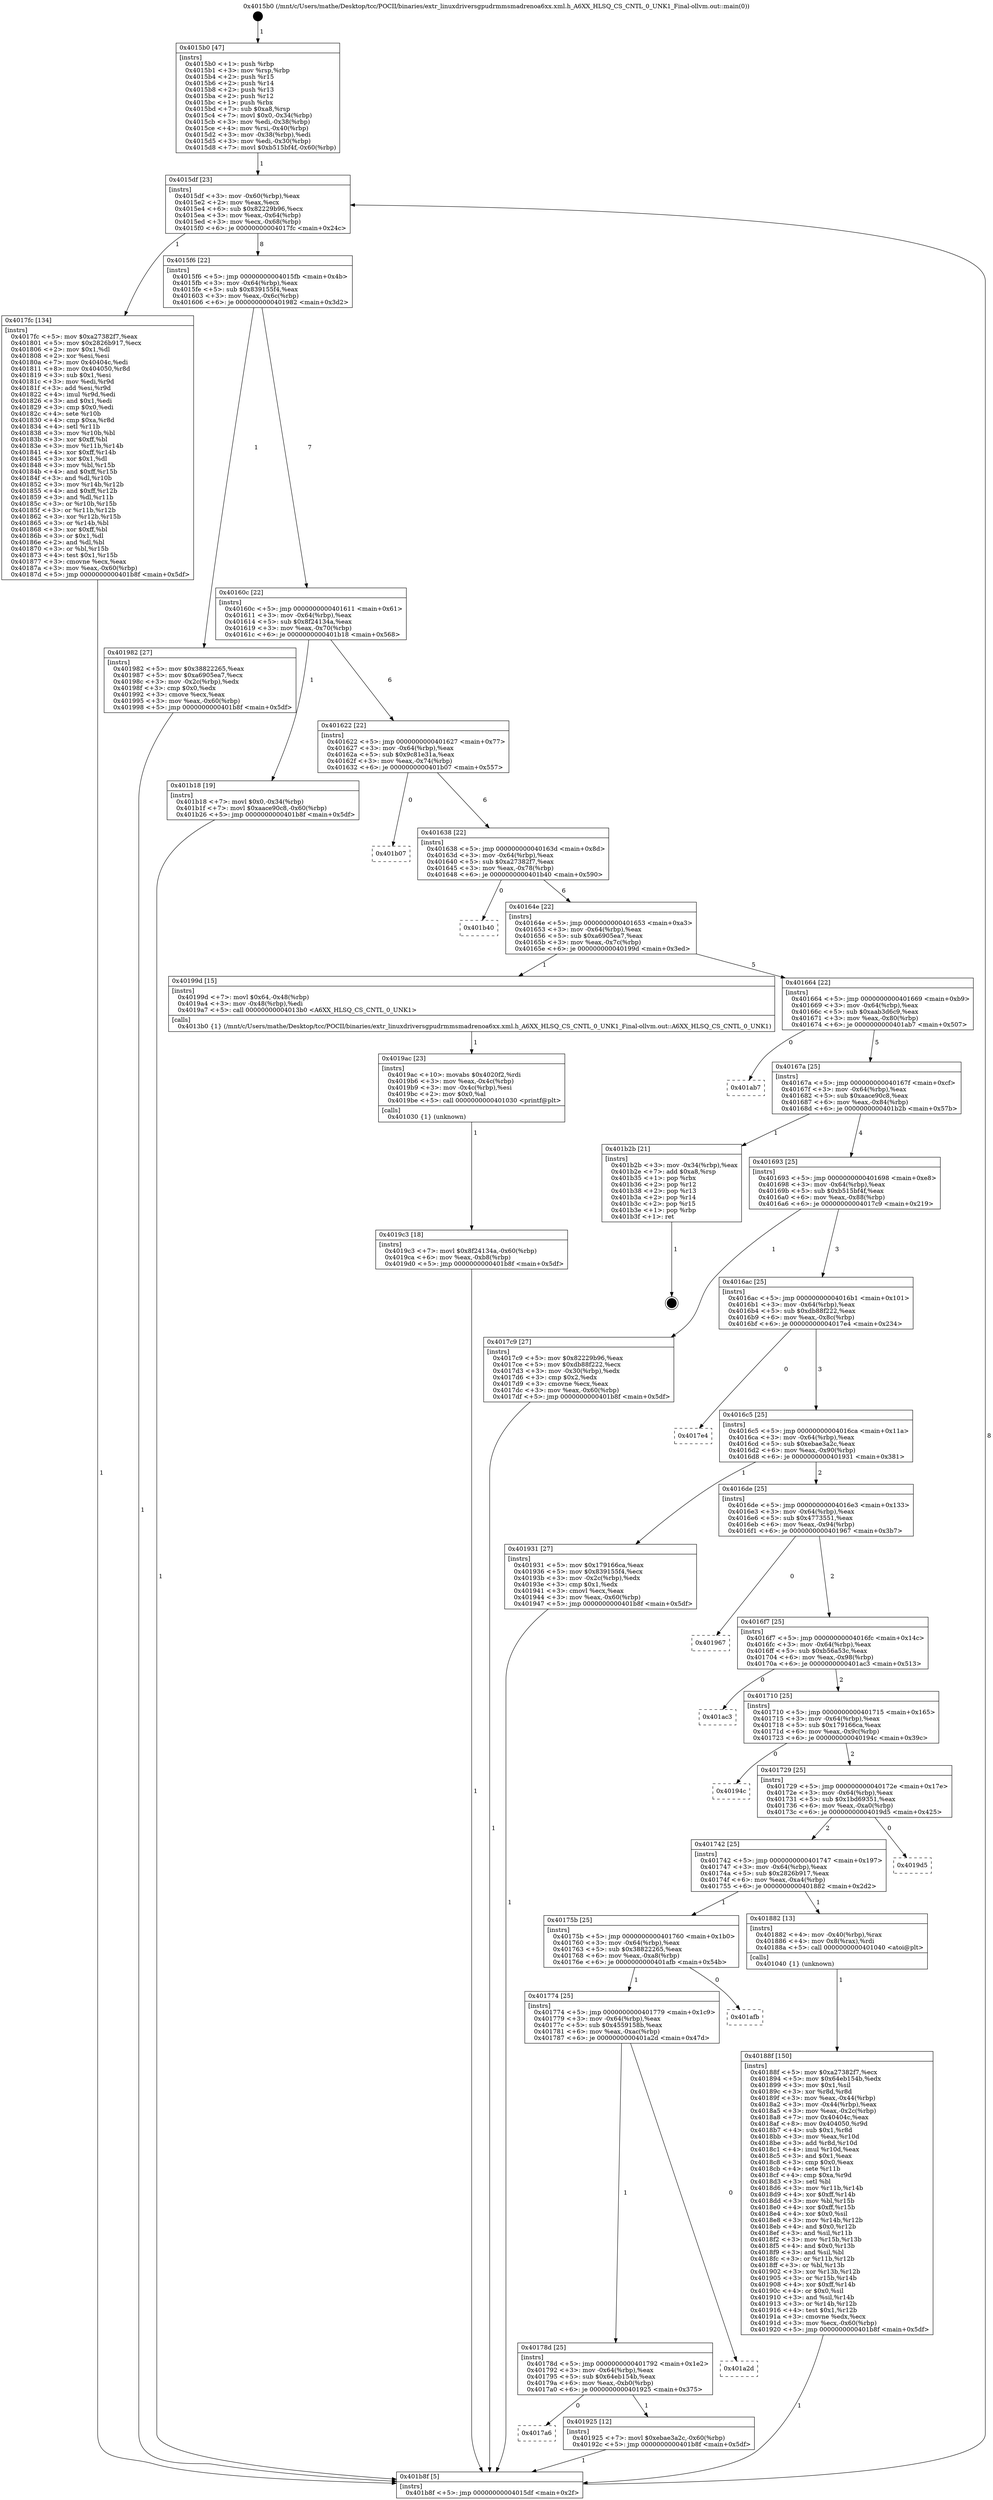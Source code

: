 digraph "0x4015b0" {
  label = "0x4015b0 (/mnt/c/Users/mathe/Desktop/tcc/POCII/binaries/extr_linuxdriversgpudrmmsmadrenoa6xx.xml.h_A6XX_HLSQ_CS_CNTL_0_UNK1_Final-ollvm.out::main(0))"
  labelloc = "t"
  node[shape=record]

  Entry [label="",width=0.3,height=0.3,shape=circle,fillcolor=black,style=filled]
  "0x4015df" [label="{
     0x4015df [23]\l
     | [instrs]\l
     &nbsp;&nbsp;0x4015df \<+3\>: mov -0x60(%rbp),%eax\l
     &nbsp;&nbsp;0x4015e2 \<+2\>: mov %eax,%ecx\l
     &nbsp;&nbsp;0x4015e4 \<+6\>: sub $0x82229b96,%ecx\l
     &nbsp;&nbsp;0x4015ea \<+3\>: mov %eax,-0x64(%rbp)\l
     &nbsp;&nbsp;0x4015ed \<+3\>: mov %ecx,-0x68(%rbp)\l
     &nbsp;&nbsp;0x4015f0 \<+6\>: je 00000000004017fc \<main+0x24c\>\l
  }"]
  "0x4017fc" [label="{
     0x4017fc [134]\l
     | [instrs]\l
     &nbsp;&nbsp;0x4017fc \<+5\>: mov $0xa27382f7,%eax\l
     &nbsp;&nbsp;0x401801 \<+5\>: mov $0x2826b917,%ecx\l
     &nbsp;&nbsp;0x401806 \<+2\>: mov $0x1,%dl\l
     &nbsp;&nbsp;0x401808 \<+2\>: xor %esi,%esi\l
     &nbsp;&nbsp;0x40180a \<+7\>: mov 0x40404c,%edi\l
     &nbsp;&nbsp;0x401811 \<+8\>: mov 0x404050,%r8d\l
     &nbsp;&nbsp;0x401819 \<+3\>: sub $0x1,%esi\l
     &nbsp;&nbsp;0x40181c \<+3\>: mov %edi,%r9d\l
     &nbsp;&nbsp;0x40181f \<+3\>: add %esi,%r9d\l
     &nbsp;&nbsp;0x401822 \<+4\>: imul %r9d,%edi\l
     &nbsp;&nbsp;0x401826 \<+3\>: and $0x1,%edi\l
     &nbsp;&nbsp;0x401829 \<+3\>: cmp $0x0,%edi\l
     &nbsp;&nbsp;0x40182c \<+4\>: sete %r10b\l
     &nbsp;&nbsp;0x401830 \<+4\>: cmp $0xa,%r8d\l
     &nbsp;&nbsp;0x401834 \<+4\>: setl %r11b\l
     &nbsp;&nbsp;0x401838 \<+3\>: mov %r10b,%bl\l
     &nbsp;&nbsp;0x40183b \<+3\>: xor $0xff,%bl\l
     &nbsp;&nbsp;0x40183e \<+3\>: mov %r11b,%r14b\l
     &nbsp;&nbsp;0x401841 \<+4\>: xor $0xff,%r14b\l
     &nbsp;&nbsp;0x401845 \<+3\>: xor $0x1,%dl\l
     &nbsp;&nbsp;0x401848 \<+3\>: mov %bl,%r15b\l
     &nbsp;&nbsp;0x40184b \<+4\>: and $0xff,%r15b\l
     &nbsp;&nbsp;0x40184f \<+3\>: and %dl,%r10b\l
     &nbsp;&nbsp;0x401852 \<+3\>: mov %r14b,%r12b\l
     &nbsp;&nbsp;0x401855 \<+4\>: and $0xff,%r12b\l
     &nbsp;&nbsp;0x401859 \<+3\>: and %dl,%r11b\l
     &nbsp;&nbsp;0x40185c \<+3\>: or %r10b,%r15b\l
     &nbsp;&nbsp;0x40185f \<+3\>: or %r11b,%r12b\l
     &nbsp;&nbsp;0x401862 \<+3\>: xor %r12b,%r15b\l
     &nbsp;&nbsp;0x401865 \<+3\>: or %r14b,%bl\l
     &nbsp;&nbsp;0x401868 \<+3\>: xor $0xff,%bl\l
     &nbsp;&nbsp;0x40186b \<+3\>: or $0x1,%dl\l
     &nbsp;&nbsp;0x40186e \<+2\>: and %dl,%bl\l
     &nbsp;&nbsp;0x401870 \<+3\>: or %bl,%r15b\l
     &nbsp;&nbsp;0x401873 \<+4\>: test $0x1,%r15b\l
     &nbsp;&nbsp;0x401877 \<+3\>: cmovne %ecx,%eax\l
     &nbsp;&nbsp;0x40187a \<+3\>: mov %eax,-0x60(%rbp)\l
     &nbsp;&nbsp;0x40187d \<+5\>: jmp 0000000000401b8f \<main+0x5df\>\l
  }"]
  "0x4015f6" [label="{
     0x4015f6 [22]\l
     | [instrs]\l
     &nbsp;&nbsp;0x4015f6 \<+5\>: jmp 00000000004015fb \<main+0x4b\>\l
     &nbsp;&nbsp;0x4015fb \<+3\>: mov -0x64(%rbp),%eax\l
     &nbsp;&nbsp;0x4015fe \<+5\>: sub $0x839155f4,%eax\l
     &nbsp;&nbsp;0x401603 \<+3\>: mov %eax,-0x6c(%rbp)\l
     &nbsp;&nbsp;0x401606 \<+6\>: je 0000000000401982 \<main+0x3d2\>\l
  }"]
  Exit [label="",width=0.3,height=0.3,shape=circle,fillcolor=black,style=filled,peripheries=2]
  "0x401982" [label="{
     0x401982 [27]\l
     | [instrs]\l
     &nbsp;&nbsp;0x401982 \<+5\>: mov $0x38822265,%eax\l
     &nbsp;&nbsp;0x401987 \<+5\>: mov $0xa6905ea7,%ecx\l
     &nbsp;&nbsp;0x40198c \<+3\>: mov -0x2c(%rbp),%edx\l
     &nbsp;&nbsp;0x40198f \<+3\>: cmp $0x0,%edx\l
     &nbsp;&nbsp;0x401992 \<+3\>: cmove %ecx,%eax\l
     &nbsp;&nbsp;0x401995 \<+3\>: mov %eax,-0x60(%rbp)\l
     &nbsp;&nbsp;0x401998 \<+5\>: jmp 0000000000401b8f \<main+0x5df\>\l
  }"]
  "0x40160c" [label="{
     0x40160c [22]\l
     | [instrs]\l
     &nbsp;&nbsp;0x40160c \<+5\>: jmp 0000000000401611 \<main+0x61\>\l
     &nbsp;&nbsp;0x401611 \<+3\>: mov -0x64(%rbp),%eax\l
     &nbsp;&nbsp;0x401614 \<+5\>: sub $0x8f24134a,%eax\l
     &nbsp;&nbsp;0x401619 \<+3\>: mov %eax,-0x70(%rbp)\l
     &nbsp;&nbsp;0x40161c \<+6\>: je 0000000000401b18 \<main+0x568\>\l
  }"]
  "0x4019c3" [label="{
     0x4019c3 [18]\l
     | [instrs]\l
     &nbsp;&nbsp;0x4019c3 \<+7\>: movl $0x8f24134a,-0x60(%rbp)\l
     &nbsp;&nbsp;0x4019ca \<+6\>: mov %eax,-0xb8(%rbp)\l
     &nbsp;&nbsp;0x4019d0 \<+5\>: jmp 0000000000401b8f \<main+0x5df\>\l
  }"]
  "0x401b18" [label="{
     0x401b18 [19]\l
     | [instrs]\l
     &nbsp;&nbsp;0x401b18 \<+7\>: movl $0x0,-0x34(%rbp)\l
     &nbsp;&nbsp;0x401b1f \<+7\>: movl $0xaace90c8,-0x60(%rbp)\l
     &nbsp;&nbsp;0x401b26 \<+5\>: jmp 0000000000401b8f \<main+0x5df\>\l
  }"]
  "0x401622" [label="{
     0x401622 [22]\l
     | [instrs]\l
     &nbsp;&nbsp;0x401622 \<+5\>: jmp 0000000000401627 \<main+0x77\>\l
     &nbsp;&nbsp;0x401627 \<+3\>: mov -0x64(%rbp),%eax\l
     &nbsp;&nbsp;0x40162a \<+5\>: sub $0x9c81e31a,%eax\l
     &nbsp;&nbsp;0x40162f \<+3\>: mov %eax,-0x74(%rbp)\l
     &nbsp;&nbsp;0x401632 \<+6\>: je 0000000000401b07 \<main+0x557\>\l
  }"]
  "0x4019ac" [label="{
     0x4019ac [23]\l
     | [instrs]\l
     &nbsp;&nbsp;0x4019ac \<+10\>: movabs $0x4020f2,%rdi\l
     &nbsp;&nbsp;0x4019b6 \<+3\>: mov %eax,-0x4c(%rbp)\l
     &nbsp;&nbsp;0x4019b9 \<+3\>: mov -0x4c(%rbp),%esi\l
     &nbsp;&nbsp;0x4019bc \<+2\>: mov $0x0,%al\l
     &nbsp;&nbsp;0x4019be \<+5\>: call 0000000000401030 \<printf@plt\>\l
     | [calls]\l
     &nbsp;&nbsp;0x401030 \{1\} (unknown)\l
  }"]
  "0x401b07" [label="{
     0x401b07\l
  }", style=dashed]
  "0x401638" [label="{
     0x401638 [22]\l
     | [instrs]\l
     &nbsp;&nbsp;0x401638 \<+5\>: jmp 000000000040163d \<main+0x8d\>\l
     &nbsp;&nbsp;0x40163d \<+3\>: mov -0x64(%rbp),%eax\l
     &nbsp;&nbsp;0x401640 \<+5\>: sub $0xa27382f7,%eax\l
     &nbsp;&nbsp;0x401645 \<+3\>: mov %eax,-0x78(%rbp)\l
     &nbsp;&nbsp;0x401648 \<+6\>: je 0000000000401b40 \<main+0x590\>\l
  }"]
  "0x4017a6" [label="{
     0x4017a6\l
  }", style=dashed]
  "0x401b40" [label="{
     0x401b40\l
  }", style=dashed]
  "0x40164e" [label="{
     0x40164e [22]\l
     | [instrs]\l
     &nbsp;&nbsp;0x40164e \<+5\>: jmp 0000000000401653 \<main+0xa3\>\l
     &nbsp;&nbsp;0x401653 \<+3\>: mov -0x64(%rbp),%eax\l
     &nbsp;&nbsp;0x401656 \<+5\>: sub $0xa6905ea7,%eax\l
     &nbsp;&nbsp;0x40165b \<+3\>: mov %eax,-0x7c(%rbp)\l
     &nbsp;&nbsp;0x40165e \<+6\>: je 000000000040199d \<main+0x3ed\>\l
  }"]
  "0x401925" [label="{
     0x401925 [12]\l
     | [instrs]\l
     &nbsp;&nbsp;0x401925 \<+7\>: movl $0xebae3a2c,-0x60(%rbp)\l
     &nbsp;&nbsp;0x40192c \<+5\>: jmp 0000000000401b8f \<main+0x5df\>\l
  }"]
  "0x40199d" [label="{
     0x40199d [15]\l
     | [instrs]\l
     &nbsp;&nbsp;0x40199d \<+7\>: movl $0x64,-0x48(%rbp)\l
     &nbsp;&nbsp;0x4019a4 \<+3\>: mov -0x48(%rbp),%edi\l
     &nbsp;&nbsp;0x4019a7 \<+5\>: call 00000000004013b0 \<A6XX_HLSQ_CS_CNTL_0_UNK1\>\l
     | [calls]\l
     &nbsp;&nbsp;0x4013b0 \{1\} (/mnt/c/Users/mathe/Desktop/tcc/POCII/binaries/extr_linuxdriversgpudrmmsmadrenoa6xx.xml.h_A6XX_HLSQ_CS_CNTL_0_UNK1_Final-ollvm.out::A6XX_HLSQ_CS_CNTL_0_UNK1)\l
  }"]
  "0x401664" [label="{
     0x401664 [22]\l
     | [instrs]\l
     &nbsp;&nbsp;0x401664 \<+5\>: jmp 0000000000401669 \<main+0xb9\>\l
     &nbsp;&nbsp;0x401669 \<+3\>: mov -0x64(%rbp),%eax\l
     &nbsp;&nbsp;0x40166c \<+5\>: sub $0xaab3d6c9,%eax\l
     &nbsp;&nbsp;0x401671 \<+3\>: mov %eax,-0x80(%rbp)\l
     &nbsp;&nbsp;0x401674 \<+6\>: je 0000000000401ab7 \<main+0x507\>\l
  }"]
  "0x40178d" [label="{
     0x40178d [25]\l
     | [instrs]\l
     &nbsp;&nbsp;0x40178d \<+5\>: jmp 0000000000401792 \<main+0x1e2\>\l
     &nbsp;&nbsp;0x401792 \<+3\>: mov -0x64(%rbp),%eax\l
     &nbsp;&nbsp;0x401795 \<+5\>: sub $0x64eb154b,%eax\l
     &nbsp;&nbsp;0x40179a \<+6\>: mov %eax,-0xb0(%rbp)\l
     &nbsp;&nbsp;0x4017a0 \<+6\>: je 0000000000401925 \<main+0x375\>\l
  }"]
  "0x401ab7" [label="{
     0x401ab7\l
  }", style=dashed]
  "0x40167a" [label="{
     0x40167a [25]\l
     | [instrs]\l
     &nbsp;&nbsp;0x40167a \<+5\>: jmp 000000000040167f \<main+0xcf\>\l
     &nbsp;&nbsp;0x40167f \<+3\>: mov -0x64(%rbp),%eax\l
     &nbsp;&nbsp;0x401682 \<+5\>: sub $0xaace90c8,%eax\l
     &nbsp;&nbsp;0x401687 \<+6\>: mov %eax,-0x84(%rbp)\l
     &nbsp;&nbsp;0x40168d \<+6\>: je 0000000000401b2b \<main+0x57b\>\l
  }"]
  "0x401a2d" [label="{
     0x401a2d\l
  }", style=dashed]
  "0x401b2b" [label="{
     0x401b2b [21]\l
     | [instrs]\l
     &nbsp;&nbsp;0x401b2b \<+3\>: mov -0x34(%rbp),%eax\l
     &nbsp;&nbsp;0x401b2e \<+7\>: add $0xa8,%rsp\l
     &nbsp;&nbsp;0x401b35 \<+1\>: pop %rbx\l
     &nbsp;&nbsp;0x401b36 \<+2\>: pop %r12\l
     &nbsp;&nbsp;0x401b38 \<+2\>: pop %r13\l
     &nbsp;&nbsp;0x401b3a \<+2\>: pop %r14\l
     &nbsp;&nbsp;0x401b3c \<+2\>: pop %r15\l
     &nbsp;&nbsp;0x401b3e \<+1\>: pop %rbp\l
     &nbsp;&nbsp;0x401b3f \<+1\>: ret\l
  }"]
  "0x401693" [label="{
     0x401693 [25]\l
     | [instrs]\l
     &nbsp;&nbsp;0x401693 \<+5\>: jmp 0000000000401698 \<main+0xe8\>\l
     &nbsp;&nbsp;0x401698 \<+3\>: mov -0x64(%rbp),%eax\l
     &nbsp;&nbsp;0x40169b \<+5\>: sub $0xb515bf4f,%eax\l
     &nbsp;&nbsp;0x4016a0 \<+6\>: mov %eax,-0x88(%rbp)\l
     &nbsp;&nbsp;0x4016a6 \<+6\>: je 00000000004017c9 \<main+0x219\>\l
  }"]
  "0x401774" [label="{
     0x401774 [25]\l
     | [instrs]\l
     &nbsp;&nbsp;0x401774 \<+5\>: jmp 0000000000401779 \<main+0x1c9\>\l
     &nbsp;&nbsp;0x401779 \<+3\>: mov -0x64(%rbp),%eax\l
     &nbsp;&nbsp;0x40177c \<+5\>: sub $0x4559158b,%eax\l
     &nbsp;&nbsp;0x401781 \<+6\>: mov %eax,-0xac(%rbp)\l
     &nbsp;&nbsp;0x401787 \<+6\>: je 0000000000401a2d \<main+0x47d\>\l
  }"]
  "0x4017c9" [label="{
     0x4017c9 [27]\l
     | [instrs]\l
     &nbsp;&nbsp;0x4017c9 \<+5\>: mov $0x82229b96,%eax\l
     &nbsp;&nbsp;0x4017ce \<+5\>: mov $0xdb88f222,%ecx\l
     &nbsp;&nbsp;0x4017d3 \<+3\>: mov -0x30(%rbp),%edx\l
     &nbsp;&nbsp;0x4017d6 \<+3\>: cmp $0x2,%edx\l
     &nbsp;&nbsp;0x4017d9 \<+3\>: cmovne %ecx,%eax\l
     &nbsp;&nbsp;0x4017dc \<+3\>: mov %eax,-0x60(%rbp)\l
     &nbsp;&nbsp;0x4017df \<+5\>: jmp 0000000000401b8f \<main+0x5df\>\l
  }"]
  "0x4016ac" [label="{
     0x4016ac [25]\l
     | [instrs]\l
     &nbsp;&nbsp;0x4016ac \<+5\>: jmp 00000000004016b1 \<main+0x101\>\l
     &nbsp;&nbsp;0x4016b1 \<+3\>: mov -0x64(%rbp),%eax\l
     &nbsp;&nbsp;0x4016b4 \<+5\>: sub $0xdb88f222,%eax\l
     &nbsp;&nbsp;0x4016b9 \<+6\>: mov %eax,-0x8c(%rbp)\l
     &nbsp;&nbsp;0x4016bf \<+6\>: je 00000000004017e4 \<main+0x234\>\l
  }"]
  "0x401b8f" [label="{
     0x401b8f [5]\l
     | [instrs]\l
     &nbsp;&nbsp;0x401b8f \<+5\>: jmp 00000000004015df \<main+0x2f\>\l
  }"]
  "0x4015b0" [label="{
     0x4015b0 [47]\l
     | [instrs]\l
     &nbsp;&nbsp;0x4015b0 \<+1\>: push %rbp\l
     &nbsp;&nbsp;0x4015b1 \<+3\>: mov %rsp,%rbp\l
     &nbsp;&nbsp;0x4015b4 \<+2\>: push %r15\l
     &nbsp;&nbsp;0x4015b6 \<+2\>: push %r14\l
     &nbsp;&nbsp;0x4015b8 \<+2\>: push %r13\l
     &nbsp;&nbsp;0x4015ba \<+2\>: push %r12\l
     &nbsp;&nbsp;0x4015bc \<+1\>: push %rbx\l
     &nbsp;&nbsp;0x4015bd \<+7\>: sub $0xa8,%rsp\l
     &nbsp;&nbsp;0x4015c4 \<+7\>: movl $0x0,-0x34(%rbp)\l
     &nbsp;&nbsp;0x4015cb \<+3\>: mov %edi,-0x38(%rbp)\l
     &nbsp;&nbsp;0x4015ce \<+4\>: mov %rsi,-0x40(%rbp)\l
     &nbsp;&nbsp;0x4015d2 \<+3\>: mov -0x38(%rbp),%edi\l
     &nbsp;&nbsp;0x4015d5 \<+3\>: mov %edi,-0x30(%rbp)\l
     &nbsp;&nbsp;0x4015d8 \<+7\>: movl $0xb515bf4f,-0x60(%rbp)\l
  }"]
  "0x401afb" [label="{
     0x401afb\l
  }", style=dashed]
  "0x4017e4" [label="{
     0x4017e4\l
  }", style=dashed]
  "0x4016c5" [label="{
     0x4016c5 [25]\l
     | [instrs]\l
     &nbsp;&nbsp;0x4016c5 \<+5\>: jmp 00000000004016ca \<main+0x11a\>\l
     &nbsp;&nbsp;0x4016ca \<+3\>: mov -0x64(%rbp),%eax\l
     &nbsp;&nbsp;0x4016cd \<+5\>: sub $0xebae3a2c,%eax\l
     &nbsp;&nbsp;0x4016d2 \<+6\>: mov %eax,-0x90(%rbp)\l
     &nbsp;&nbsp;0x4016d8 \<+6\>: je 0000000000401931 \<main+0x381\>\l
  }"]
  "0x40188f" [label="{
     0x40188f [150]\l
     | [instrs]\l
     &nbsp;&nbsp;0x40188f \<+5\>: mov $0xa27382f7,%ecx\l
     &nbsp;&nbsp;0x401894 \<+5\>: mov $0x64eb154b,%edx\l
     &nbsp;&nbsp;0x401899 \<+3\>: mov $0x1,%sil\l
     &nbsp;&nbsp;0x40189c \<+3\>: xor %r8d,%r8d\l
     &nbsp;&nbsp;0x40189f \<+3\>: mov %eax,-0x44(%rbp)\l
     &nbsp;&nbsp;0x4018a2 \<+3\>: mov -0x44(%rbp),%eax\l
     &nbsp;&nbsp;0x4018a5 \<+3\>: mov %eax,-0x2c(%rbp)\l
     &nbsp;&nbsp;0x4018a8 \<+7\>: mov 0x40404c,%eax\l
     &nbsp;&nbsp;0x4018af \<+8\>: mov 0x404050,%r9d\l
     &nbsp;&nbsp;0x4018b7 \<+4\>: sub $0x1,%r8d\l
     &nbsp;&nbsp;0x4018bb \<+3\>: mov %eax,%r10d\l
     &nbsp;&nbsp;0x4018be \<+3\>: add %r8d,%r10d\l
     &nbsp;&nbsp;0x4018c1 \<+4\>: imul %r10d,%eax\l
     &nbsp;&nbsp;0x4018c5 \<+3\>: and $0x1,%eax\l
     &nbsp;&nbsp;0x4018c8 \<+3\>: cmp $0x0,%eax\l
     &nbsp;&nbsp;0x4018cb \<+4\>: sete %r11b\l
     &nbsp;&nbsp;0x4018cf \<+4\>: cmp $0xa,%r9d\l
     &nbsp;&nbsp;0x4018d3 \<+3\>: setl %bl\l
     &nbsp;&nbsp;0x4018d6 \<+3\>: mov %r11b,%r14b\l
     &nbsp;&nbsp;0x4018d9 \<+4\>: xor $0xff,%r14b\l
     &nbsp;&nbsp;0x4018dd \<+3\>: mov %bl,%r15b\l
     &nbsp;&nbsp;0x4018e0 \<+4\>: xor $0xff,%r15b\l
     &nbsp;&nbsp;0x4018e4 \<+4\>: xor $0x0,%sil\l
     &nbsp;&nbsp;0x4018e8 \<+3\>: mov %r14b,%r12b\l
     &nbsp;&nbsp;0x4018eb \<+4\>: and $0x0,%r12b\l
     &nbsp;&nbsp;0x4018ef \<+3\>: and %sil,%r11b\l
     &nbsp;&nbsp;0x4018f2 \<+3\>: mov %r15b,%r13b\l
     &nbsp;&nbsp;0x4018f5 \<+4\>: and $0x0,%r13b\l
     &nbsp;&nbsp;0x4018f9 \<+3\>: and %sil,%bl\l
     &nbsp;&nbsp;0x4018fc \<+3\>: or %r11b,%r12b\l
     &nbsp;&nbsp;0x4018ff \<+3\>: or %bl,%r13b\l
     &nbsp;&nbsp;0x401902 \<+3\>: xor %r13b,%r12b\l
     &nbsp;&nbsp;0x401905 \<+3\>: or %r15b,%r14b\l
     &nbsp;&nbsp;0x401908 \<+4\>: xor $0xff,%r14b\l
     &nbsp;&nbsp;0x40190c \<+4\>: or $0x0,%sil\l
     &nbsp;&nbsp;0x401910 \<+3\>: and %sil,%r14b\l
     &nbsp;&nbsp;0x401913 \<+3\>: or %r14b,%r12b\l
     &nbsp;&nbsp;0x401916 \<+4\>: test $0x1,%r12b\l
     &nbsp;&nbsp;0x40191a \<+3\>: cmovne %edx,%ecx\l
     &nbsp;&nbsp;0x40191d \<+3\>: mov %ecx,-0x60(%rbp)\l
     &nbsp;&nbsp;0x401920 \<+5\>: jmp 0000000000401b8f \<main+0x5df\>\l
  }"]
  "0x401931" [label="{
     0x401931 [27]\l
     | [instrs]\l
     &nbsp;&nbsp;0x401931 \<+5\>: mov $0x179166ca,%eax\l
     &nbsp;&nbsp;0x401936 \<+5\>: mov $0x839155f4,%ecx\l
     &nbsp;&nbsp;0x40193b \<+3\>: mov -0x2c(%rbp),%edx\l
     &nbsp;&nbsp;0x40193e \<+3\>: cmp $0x1,%edx\l
     &nbsp;&nbsp;0x401941 \<+3\>: cmovl %ecx,%eax\l
     &nbsp;&nbsp;0x401944 \<+3\>: mov %eax,-0x60(%rbp)\l
     &nbsp;&nbsp;0x401947 \<+5\>: jmp 0000000000401b8f \<main+0x5df\>\l
  }"]
  "0x4016de" [label="{
     0x4016de [25]\l
     | [instrs]\l
     &nbsp;&nbsp;0x4016de \<+5\>: jmp 00000000004016e3 \<main+0x133\>\l
     &nbsp;&nbsp;0x4016e3 \<+3\>: mov -0x64(%rbp),%eax\l
     &nbsp;&nbsp;0x4016e6 \<+5\>: sub $0x4773551,%eax\l
     &nbsp;&nbsp;0x4016eb \<+6\>: mov %eax,-0x94(%rbp)\l
     &nbsp;&nbsp;0x4016f1 \<+6\>: je 0000000000401967 \<main+0x3b7\>\l
  }"]
  "0x40175b" [label="{
     0x40175b [25]\l
     | [instrs]\l
     &nbsp;&nbsp;0x40175b \<+5\>: jmp 0000000000401760 \<main+0x1b0\>\l
     &nbsp;&nbsp;0x401760 \<+3\>: mov -0x64(%rbp),%eax\l
     &nbsp;&nbsp;0x401763 \<+5\>: sub $0x38822265,%eax\l
     &nbsp;&nbsp;0x401768 \<+6\>: mov %eax,-0xa8(%rbp)\l
     &nbsp;&nbsp;0x40176e \<+6\>: je 0000000000401afb \<main+0x54b\>\l
  }"]
  "0x401967" [label="{
     0x401967\l
  }", style=dashed]
  "0x4016f7" [label="{
     0x4016f7 [25]\l
     | [instrs]\l
     &nbsp;&nbsp;0x4016f7 \<+5\>: jmp 00000000004016fc \<main+0x14c\>\l
     &nbsp;&nbsp;0x4016fc \<+3\>: mov -0x64(%rbp),%eax\l
     &nbsp;&nbsp;0x4016ff \<+5\>: sub $0xb56a53c,%eax\l
     &nbsp;&nbsp;0x401704 \<+6\>: mov %eax,-0x98(%rbp)\l
     &nbsp;&nbsp;0x40170a \<+6\>: je 0000000000401ac3 \<main+0x513\>\l
  }"]
  "0x401882" [label="{
     0x401882 [13]\l
     | [instrs]\l
     &nbsp;&nbsp;0x401882 \<+4\>: mov -0x40(%rbp),%rax\l
     &nbsp;&nbsp;0x401886 \<+4\>: mov 0x8(%rax),%rdi\l
     &nbsp;&nbsp;0x40188a \<+5\>: call 0000000000401040 \<atoi@plt\>\l
     | [calls]\l
     &nbsp;&nbsp;0x401040 \{1\} (unknown)\l
  }"]
  "0x401ac3" [label="{
     0x401ac3\l
  }", style=dashed]
  "0x401710" [label="{
     0x401710 [25]\l
     | [instrs]\l
     &nbsp;&nbsp;0x401710 \<+5\>: jmp 0000000000401715 \<main+0x165\>\l
     &nbsp;&nbsp;0x401715 \<+3\>: mov -0x64(%rbp),%eax\l
     &nbsp;&nbsp;0x401718 \<+5\>: sub $0x179166ca,%eax\l
     &nbsp;&nbsp;0x40171d \<+6\>: mov %eax,-0x9c(%rbp)\l
     &nbsp;&nbsp;0x401723 \<+6\>: je 000000000040194c \<main+0x39c\>\l
  }"]
  "0x401742" [label="{
     0x401742 [25]\l
     | [instrs]\l
     &nbsp;&nbsp;0x401742 \<+5\>: jmp 0000000000401747 \<main+0x197\>\l
     &nbsp;&nbsp;0x401747 \<+3\>: mov -0x64(%rbp),%eax\l
     &nbsp;&nbsp;0x40174a \<+5\>: sub $0x2826b917,%eax\l
     &nbsp;&nbsp;0x40174f \<+6\>: mov %eax,-0xa4(%rbp)\l
     &nbsp;&nbsp;0x401755 \<+6\>: je 0000000000401882 \<main+0x2d2\>\l
  }"]
  "0x40194c" [label="{
     0x40194c\l
  }", style=dashed]
  "0x401729" [label="{
     0x401729 [25]\l
     | [instrs]\l
     &nbsp;&nbsp;0x401729 \<+5\>: jmp 000000000040172e \<main+0x17e\>\l
     &nbsp;&nbsp;0x40172e \<+3\>: mov -0x64(%rbp),%eax\l
     &nbsp;&nbsp;0x401731 \<+5\>: sub $0x1bd69351,%eax\l
     &nbsp;&nbsp;0x401736 \<+6\>: mov %eax,-0xa0(%rbp)\l
     &nbsp;&nbsp;0x40173c \<+6\>: je 00000000004019d5 \<main+0x425\>\l
  }"]
  "0x4019d5" [label="{
     0x4019d5\l
  }", style=dashed]
  Entry -> "0x4015b0" [label=" 1"]
  "0x4015df" -> "0x4017fc" [label=" 1"]
  "0x4015df" -> "0x4015f6" [label=" 8"]
  "0x401b2b" -> Exit [label=" 1"]
  "0x4015f6" -> "0x401982" [label=" 1"]
  "0x4015f6" -> "0x40160c" [label=" 7"]
  "0x401b18" -> "0x401b8f" [label=" 1"]
  "0x40160c" -> "0x401b18" [label=" 1"]
  "0x40160c" -> "0x401622" [label=" 6"]
  "0x4019c3" -> "0x401b8f" [label=" 1"]
  "0x401622" -> "0x401b07" [label=" 0"]
  "0x401622" -> "0x401638" [label=" 6"]
  "0x4019ac" -> "0x4019c3" [label=" 1"]
  "0x401638" -> "0x401b40" [label=" 0"]
  "0x401638" -> "0x40164e" [label=" 6"]
  "0x40199d" -> "0x4019ac" [label=" 1"]
  "0x40164e" -> "0x40199d" [label=" 1"]
  "0x40164e" -> "0x401664" [label=" 5"]
  "0x401982" -> "0x401b8f" [label=" 1"]
  "0x401664" -> "0x401ab7" [label=" 0"]
  "0x401664" -> "0x40167a" [label=" 5"]
  "0x401925" -> "0x401b8f" [label=" 1"]
  "0x40167a" -> "0x401b2b" [label=" 1"]
  "0x40167a" -> "0x401693" [label=" 4"]
  "0x40178d" -> "0x4017a6" [label=" 0"]
  "0x401693" -> "0x4017c9" [label=" 1"]
  "0x401693" -> "0x4016ac" [label=" 3"]
  "0x4017c9" -> "0x401b8f" [label=" 1"]
  "0x4015b0" -> "0x4015df" [label=" 1"]
  "0x401b8f" -> "0x4015df" [label=" 8"]
  "0x4017fc" -> "0x401b8f" [label=" 1"]
  "0x401931" -> "0x401b8f" [label=" 1"]
  "0x4016ac" -> "0x4017e4" [label=" 0"]
  "0x4016ac" -> "0x4016c5" [label=" 3"]
  "0x401774" -> "0x40178d" [label=" 1"]
  "0x4016c5" -> "0x401931" [label=" 1"]
  "0x4016c5" -> "0x4016de" [label=" 2"]
  "0x40178d" -> "0x401925" [label=" 1"]
  "0x4016de" -> "0x401967" [label=" 0"]
  "0x4016de" -> "0x4016f7" [label=" 2"]
  "0x40175b" -> "0x401774" [label=" 1"]
  "0x4016f7" -> "0x401ac3" [label=" 0"]
  "0x4016f7" -> "0x401710" [label=" 2"]
  "0x40175b" -> "0x401afb" [label=" 0"]
  "0x401710" -> "0x40194c" [label=" 0"]
  "0x401710" -> "0x401729" [label=" 2"]
  "0x40188f" -> "0x401b8f" [label=" 1"]
  "0x401729" -> "0x4019d5" [label=" 0"]
  "0x401729" -> "0x401742" [label=" 2"]
  "0x401774" -> "0x401a2d" [label=" 0"]
  "0x401742" -> "0x401882" [label=" 1"]
  "0x401742" -> "0x40175b" [label=" 1"]
  "0x401882" -> "0x40188f" [label=" 1"]
}
